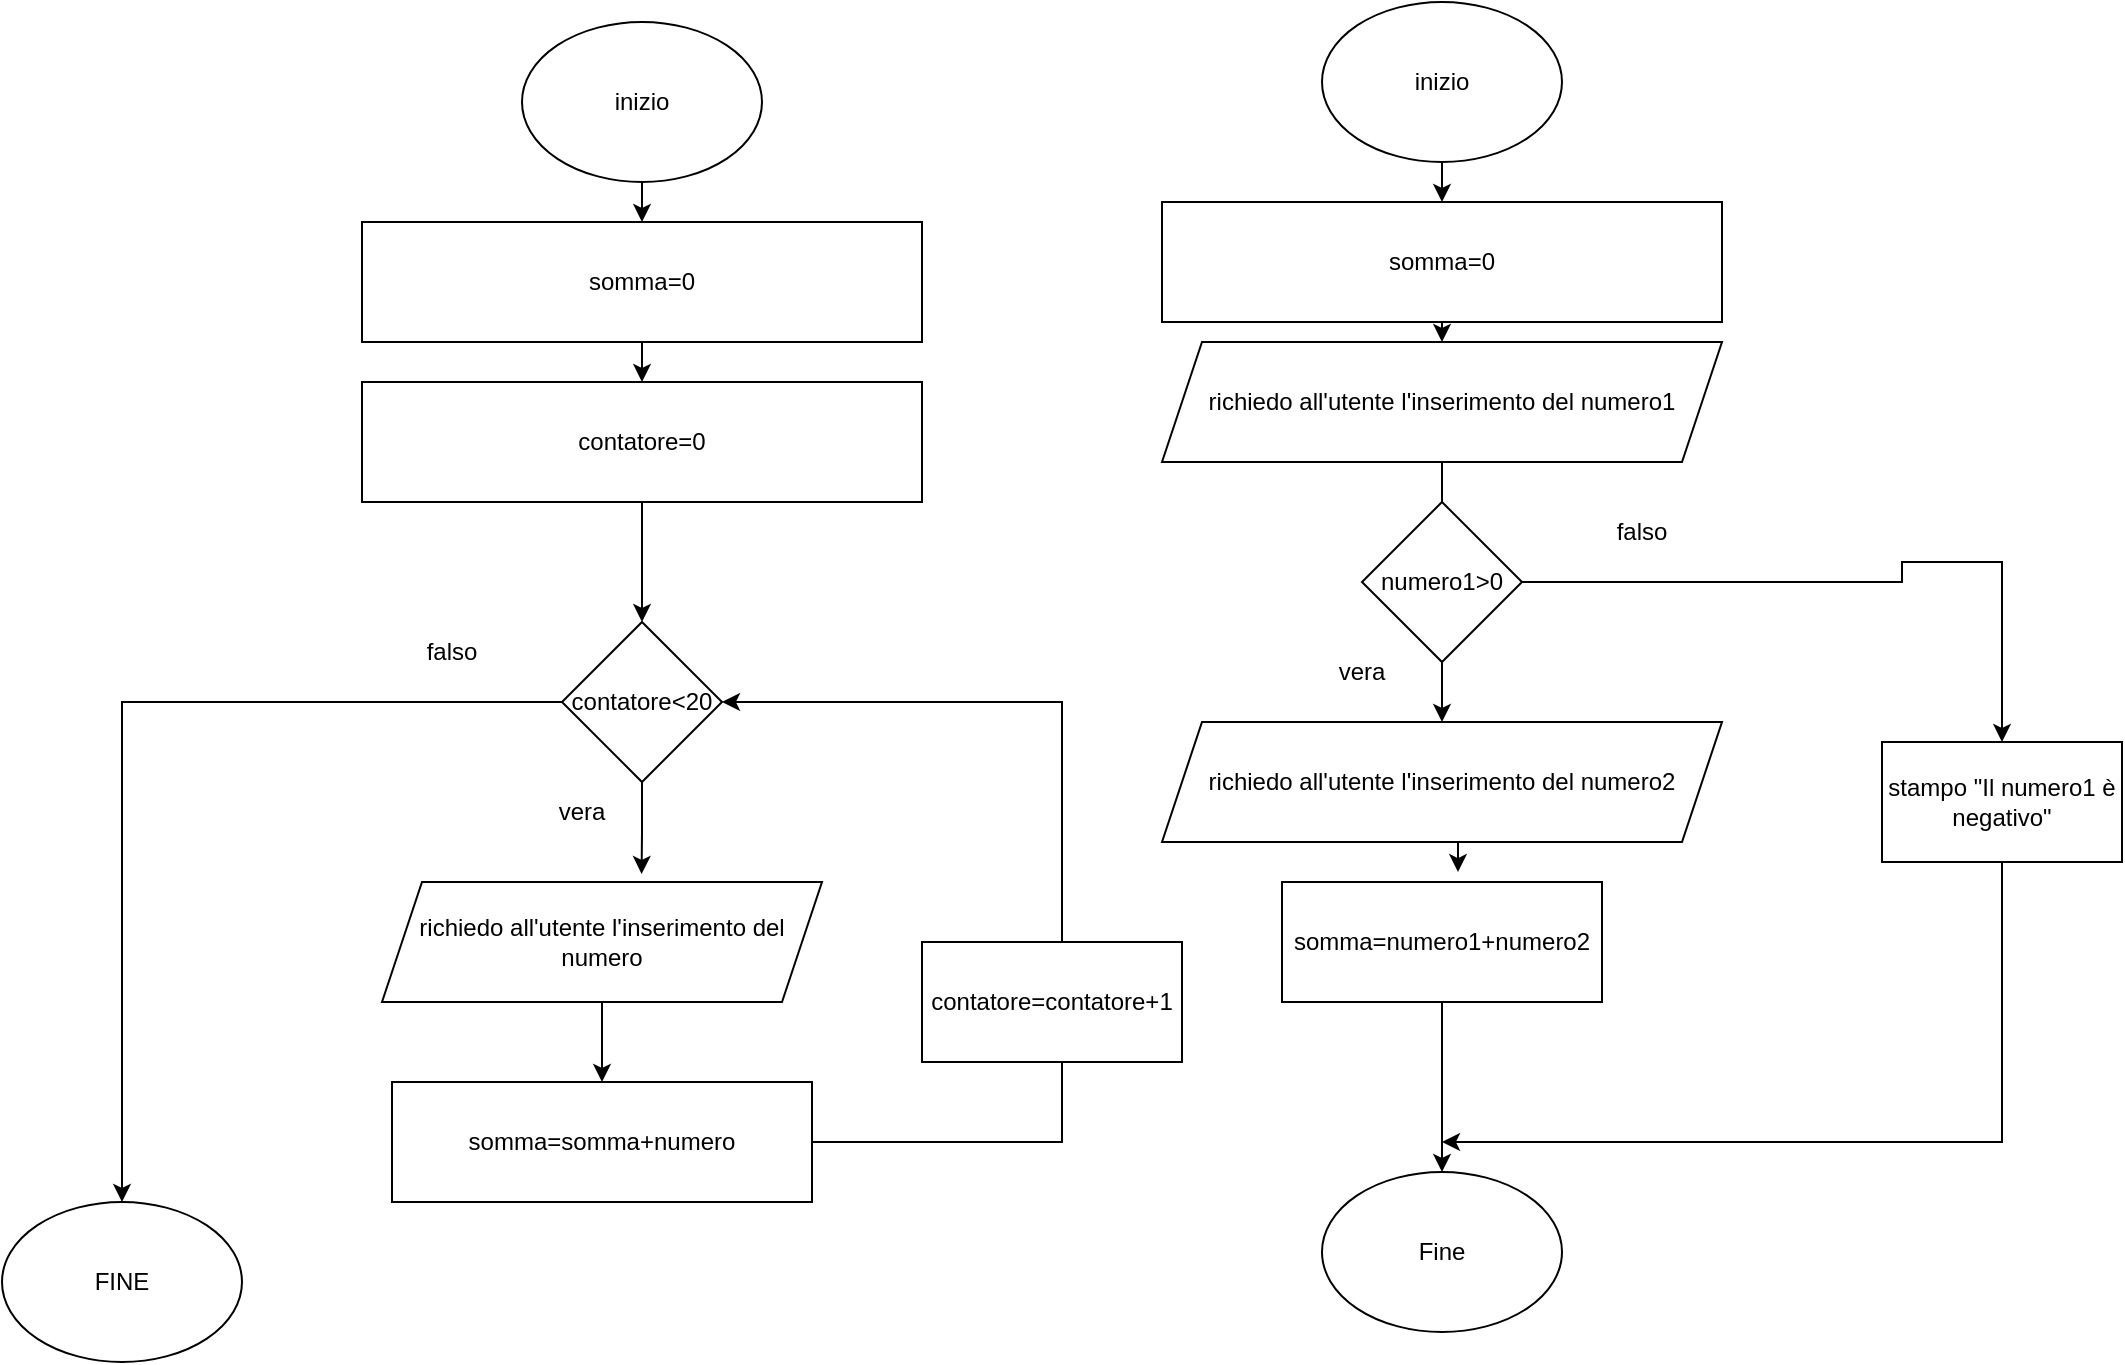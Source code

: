 <mxfile version="17.3.0" type="device"><diagram id="oZ92WXWXlixncEWRSx8Z" name="Page-1"><mxGraphModel dx="2489" dy="762" grid="1" gridSize="10" guides="1" tooltips="1" connect="1" arrows="1" fold="1" page="1" pageScale="1" pageWidth="827" pageHeight="1169" math="0" shadow="0"><root><mxCell id="0"/><mxCell id="1" parent="0"/><mxCell id="4StOLtJj2YRMM1ujB4gK-9" style="edgeStyle=orthogonalEdgeStyle;rounded=0;orthogonalLoop=1;jettySize=auto;html=1;exitX=0.5;exitY=1;exitDx=0;exitDy=0;entryX=0.5;entryY=0;entryDx=0;entryDy=0;" parent="1" source="4StOLtJj2YRMM1ujB4gK-1" target="4StOLtJj2YRMM1ujB4gK-7" edge="1"><mxGeometry relative="1" as="geometry"/></mxCell><mxCell id="4StOLtJj2YRMM1ujB4gK-1" value="inizio" style="ellipse;whiteSpace=wrap;html=1;" parent="1" vertex="1"><mxGeometry x="340" width="120" height="80" as="geometry"/></mxCell><mxCell id="4StOLtJj2YRMM1ujB4gK-2" value="Fine" style="ellipse;whiteSpace=wrap;html=1;" parent="1" vertex="1"><mxGeometry x="340" y="585" width="120" height="80" as="geometry"/></mxCell><mxCell id="4StOLtJj2YRMM1ujB4gK-11" style="edgeStyle=orthogonalEdgeStyle;rounded=0;orthogonalLoop=1;jettySize=auto;html=1;exitX=0.5;exitY=1;exitDx=0;exitDy=0;entryX=0.5;entryY=0;entryDx=0;entryDy=0;startArrow=none;" parent="1" source="4StOLtJj2YRMM1ujB4gK-13" target="4StOLtJj2YRMM1ujB4gK-4" edge="1"><mxGeometry relative="1" as="geometry"/></mxCell><mxCell id="4StOLtJj2YRMM1ujB4gK-3" value="richiedo all'utente l'inserimento del numero1" style="shape=parallelogram;perimeter=parallelogramPerimeter;whiteSpace=wrap;html=1;fixedSize=1;" parent="1" vertex="1"><mxGeometry x="260" y="170" width="280" height="60" as="geometry"/></mxCell><mxCell id="4StOLtJj2YRMM1ujB4gK-12" style="edgeStyle=orthogonalEdgeStyle;rounded=0;orthogonalLoop=1;jettySize=auto;html=1;exitX=0.5;exitY=1;exitDx=0;exitDy=0;entryX=0.55;entryY=-0.083;entryDx=0;entryDy=0;entryPerimeter=0;" parent="1" source="4StOLtJj2YRMM1ujB4gK-4" target="4StOLtJj2YRMM1ujB4gK-6" edge="1"><mxGeometry relative="1" as="geometry"/></mxCell><mxCell id="4StOLtJj2YRMM1ujB4gK-4" value="richiedo all'utente l'inserimento del numero2" style="shape=parallelogram;perimeter=parallelogramPerimeter;whiteSpace=wrap;html=1;fixedSize=1;" parent="1" vertex="1"><mxGeometry x="260" y="360" width="280" height="60" as="geometry"/></mxCell><mxCell id="4StOLtJj2YRMM1ujB4gK-8" style="edgeStyle=orthogonalEdgeStyle;rounded=0;orthogonalLoop=1;jettySize=auto;html=1;entryX=0.5;entryY=0;entryDx=0;entryDy=0;" parent="1" source="4StOLtJj2YRMM1ujB4gK-6" target="4StOLtJj2YRMM1ujB4gK-2" edge="1"><mxGeometry relative="1" as="geometry"/></mxCell><mxCell id="4StOLtJj2YRMM1ujB4gK-6" value="somma=numero1+numero2" style="rounded=0;whiteSpace=wrap;html=1;" parent="1" vertex="1"><mxGeometry x="320" y="440" width="160" height="60" as="geometry"/></mxCell><mxCell id="4StOLtJj2YRMM1ujB4gK-10" style="edgeStyle=orthogonalEdgeStyle;rounded=0;orthogonalLoop=1;jettySize=auto;html=1;exitX=0.5;exitY=1;exitDx=0;exitDy=0;entryX=0.5;entryY=0;entryDx=0;entryDy=0;" parent="1" source="4StOLtJj2YRMM1ujB4gK-7" target="4StOLtJj2YRMM1ujB4gK-3" edge="1"><mxGeometry relative="1" as="geometry"/></mxCell><mxCell id="4StOLtJj2YRMM1ujB4gK-7" value="somma=0" style="rounded=0;whiteSpace=wrap;html=1;" parent="1" vertex="1"><mxGeometry x="260" y="100" width="280" height="60" as="geometry"/></mxCell><mxCell id="4StOLtJj2YRMM1ujB4gK-15" style="edgeStyle=orthogonalEdgeStyle;rounded=0;orthogonalLoop=1;jettySize=auto;html=1;exitX=1;exitY=0.5;exitDx=0;exitDy=0;" parent="1" source="4StOLtJj2YRMM1ujB4gK-13" target="4StOLtJj2YRMM1ujB4gK-16" edge="1"><mxGeometry relative="1" as="geometry"><mxPoint x="680" y="400" as="targetPoint"/><Array as="points"><mxPoint x="630" y="290"/><mxPoint x="630" y="280"/><mxPoint x="680" y="280"/></Array></mxGeometry></mxCell><mxCell id="4StOLtJj2YRMM1ujB4gK-14" value="vera" style="text;html=1;strokeColor=none;fillColor=none;align=center;verticalAlign=middle;whiteSpace=wrap;rounded=0;" parent="1" vertex="1"><mxGeometry x="330" y="320" width="60" height="30" as="geometry"/></mxCell><mxCell id="4StOLtJj2YRMM1ujB4gK-17" style="edgeStyle=orthogonalEdgeStyle;rounded=0;orthogonalLoop=1;jettySize=auto;html=1;" parent="1" source="4StOLtJj2YRMM1ujB4gK-16" edge="1"><mxGeometry relative="1" as="geometry"><mxPoint x="400" y="570" as="targetPoint"/><Array as="points"><mxPoint x="680" y="550"/><mxPoint x="680" y="550"/></Array></mxGeometry></mxCell><mxCell id="4StOLtJj2YRMM1ujB4gK-16" value="stampo &quot;Il numero1 è negativo&quot;" style="rounded=0;whiteSpace=wrap;html=1;" parent="1" vertex="1"><mxGeometry x="620" y="370" width="120" height="60" as="geometry"/></mxCell><mxCell id="4StOLtJj2YRMM1ujB4gK-13" value="numero1&amp;gt;0" style="rhombus;whiteSpace=wrap;html=1;" parent="1" vertex="1"><mxGeometry x="360" y="250" width="80" height="80" as="geometry"/></mxCell><mxCell id="4StOLtJj2YRMM1ujB4gK-18" value="" style="edgeStyle=orthogonalEdgeStyle;rounded=0;orthogonalLoop=1;jettySize=auto;html=1;exitX=0.5;exitY=1;exitDx=0;exitDy=0;entryX=0.5;entryY=0;entryDx=0;entryDy=0;endArrow=none;" parent="1" source="4StOLtJj2YRMM1ujB4gK-3" target="4StOLtJj2YRMM1ujB4gK-13" edge="1"><mxGeometry relative="1" as="geometry"><mxPoint x="400" y="230" as="sourcePoint"/><mxPoint x="400" y="360" as="targetPoint"/></mxGeometry></mxCell><mxCell id="gK6Kd27te3xUHYVRDfFk-1" style="edgeStyle=orthogonalEdgeStyle;rounded=0;orthogonalLoop=1;jettySize=auto;html=1;exitX=0.5;exitY=1;exitDx=0;exitDy=0;entryX=0.5;entryY=0;entryDx=0;entryDy=0;" edge="1" parent="1" source="4StOLtJj2YRMM1ujB4gK-19" target="4StOLtJj2YRMM1ujB4gK-20"><mxGeometry relative="1" as="geometry"/></mxCell><mxCell id="4StOLtJj2YRMM1ujB4gK-19" value="inizio" style="ellipse;whiteSpace=wrap;html=1;" parent="1" vertex="1"><mxGeometry x="-60" y="10" width="120" height="80" as="geometry"/></mxCell><mxCell id="gK6Kd27te3xUHYVRDfFk-2" style="edgeStyle=orthogonalEdgeStyle;rounded=0;orthogonalLoop=1;jettySize=auto;html=1;exitX=0.5;exitY=1;exitDx=0;exitDy=0;entryX=0.5;entryY=0;entryDx=0;entryDy=0;" edge="1" parent="1" source="4StOLtJj2YRMM1ujB4gK-20" target="4StOLtJj2YRMM1ujB4gK-22"><mxGeometry relative="1" as="geometry"/></mxCell><mxCell id="4StOLtJj2YRMM1ujB4gK-20" value="somma=0" style="rounded=0;whiteSpace=wrap;html=1;" parent="1" vertex="1"><mxGeometry x="-140" y="110" width="280" height="60" as="geometry"/></mxCell><mxCell id="4StOLtJj2YRMM1ujB4gK-26" style="edgeStyle=orthogonalEdgeStyle;rounded=0;orthogonalLoop=1;jettySize=auto;html=1;entryX=0.59;entryY=-0.067;entryDx=0;entryDy=0;entryPerimeter=0;" parent="1" source="4StOLtJj2YRMM1ujB4gK-21" target="4StOLtJj2YRMM1ujB4gK-25" edge="1"><mxGeometry relative="1" as="geometry"/></mxCell><mxCell id="4StOLtJj2YRMM1ujB4gK-31" style="edgeStyle=orthogonalEdgeStyle;rounded=0;orthogonalLoop=1;jettySize=auto;html=1;" parent="1" source="4StOLtJj2YRMM1ujB4gK-21" target="4StOLtJj2YRMM1ujB4gK-32" edge="1"><mxGeometry relative="1" as="geometry"><mxPoint x="-260" y="640" as="targetPoint"/></mxGeometry></mxCell><mxCell id="4StOLtJj2YRMM1ujB4gK-21" value="contatore&amp;lt;20" style="rhombus;whiteSpace=wrap;html=1;" parent="1" vertex="1"><mxGeometry x="-40" y="310" width="80" height="80" as="geometry"/></mxCell><mxCell id="4StOLtJj2YRMM1ujB4gK-23" style="edgeStyle=orthogonalEdgeStyle;rounded=0;orthogonalLoop=1;jettySize=auto;html=1;entryX=0.5;entryY=0;entryDx=0;entryDy=0;" parent="1" source="4StOLtJj2YRMM1ujB4gK-22" target="4StOLtJj2YRMM1ujB4gK-21" edge="1"><mxGeometry relative="1" as="geometry"/></mxCell><mxCell id="4StOLtJj2YRMM1ujB4gK-22" value="contatore=0" style="rounded=0;whiteSpace=wrap;html=1;" parent="1" vertex="1"><mxGeometry x="-140" y="190" width="280" height="60" as="geometry"/></mxCell><mxCell id="4StOLtJj2YRMM1ujB4gK-29" style="edgeStyle=orthogonalEdgeStyle;rounded=0;orthogonalLoop=1;jettySize=auto;html=1;entryX=0.5;entryY=0;entryDx=0;entryDy=0;" parent="1" source="4StOLtJj2YRMM1ujB4gK-25" target="4StOLtJj2YRMM1ujB4gK-27" edge="1"><mxGeometry relative="1" as="geometry"/></mxCell><mxCell id="4StOLtJj2YRMM1ujB4gK-25" value="richiedo all'utente l'inserimento del numero" style="shape=parallelogram;perimeter=parallelogramPerimeter;whiteSpace=wrap;html=1;fixedSize=1;" parent="1" vertex="1"><mxGeometry x="-130" y="440" width="220" height="60" as="geometry"/></mxCell><mxCell id="4StOLtJj2YRMM1ujB4gK-28" style="edgeStyle=orthogonalEdgeStyle;rounded=0;orthogonalLoop=1;jettySize=auto;html=1;entryX=1;entryY=0.5;entryDx=0;entryDy=0;" parent="1" source="4StOLtJj2YRMM1ujB4gK-27" target="4StOLtJj2YRMM1ujB4gK-21" edge="1"><mxGeometry relative="1" as="geometry"><mxPoint x="160" y="350" as="targetPoint"/><Array as="points"><mxPoint x="210" y="570"/><mxPoint x="210" y="350"/></Array></mxGeometry></mxCell><mxCell id="4StOLtJj2YRMM1ujB4gK-27" value="somma=somma+numero" style="rounded=0;whiteSpace=wrap;html=1;" parent="1" vertex="1"><mxGeometry x="-125" y="540" width="210" height="60" as="geometry"/></mxCell><mxCell id="4StOLtJj2YRMM1ujB4gK-30" value="contatore=contatore+1" style="rounded=0;whiteSpace=wrap;html=1;" parent="1" vertex="1"><mxGeometry x="140" y="470" width="130" height="60" as="geometry"/></mxCell><mxCell id="4StOLtJj2YRMM1ujB4gK-32" value="FINE" style="ellipse;whiteSpace=wrap;html=1;" parent="1" vertex="1"><mxGeometry x="-320" y="600" width="120" height="80" as="geometry"/></mxCell><mxCell id="4StOLtJj2YRMM1ujB4gK-41" value="falso" style="text;html=1;strokeColor=none;fillColor=none;align=center;verticalAlign=middle;whiteSpace=wrap;rounded=0;" parent="1" vertex="1"><mxGeometry x="470" y="250" width="60" height="30" as="geometry"/></mxCell><mxCell id="4StOLtJj2YRMM1ujB4gK-42" value="vera" style="text;html=1;strokeColor=none;fillColor=none;align=center;verticalAlign=middle;whiteSpace=wrap;rounded=0;" parent="1" vertex="1"><mxGeometry x="-60" y="390" width="60" height="30" as="geometry"/></mxCell><mxCell id="4StOLtJj2YRMM1ujB4gK-43" value="falso" style="text;html=1;strokeColor=none;fillColor=none;align=center;verticalAlign=middle;whiteSpace=wrap;rounded=0;" parent="1" vertex="1"><mxGeometry x="-125" y="310" width="60" height="30" as="geometry"/></mxCell></root></mxGraphModel></diagram></mxfile>